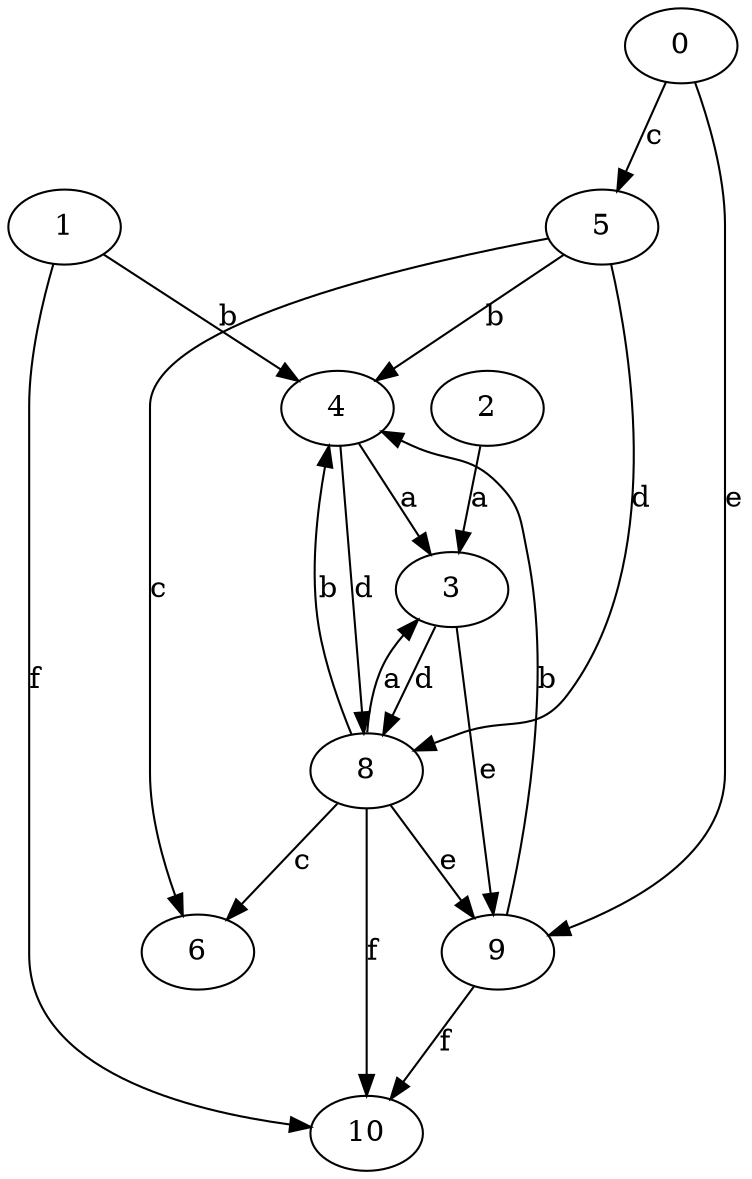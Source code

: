 strict digraph  {
1;
2;
3;
4;
5;
6;
8;
9;
0;
10;
1 -> 4  [label=b];
1 -> 10  [label=f];
2 -> 3  [label=a];
3 -> 8  [label=d];
3 -> 9  [label=e];
4 -> 3  [label=a];
4 -> 8  [label=d];
5 -> 4  [label=b];
5 -> 6  [label=c];
5 -> 8  [label=d];
8 -> 3  [label=a];
8 -> 4  [label=b];
8 -> 6  [label=c];
8 -> 9  [label=e];
8 -> 10  [label=f];
9 -> 4  [label=b];
9 -> 10  [label=f];
0 -> 5  [label=c];
0 -> 9  [label=e];
}
